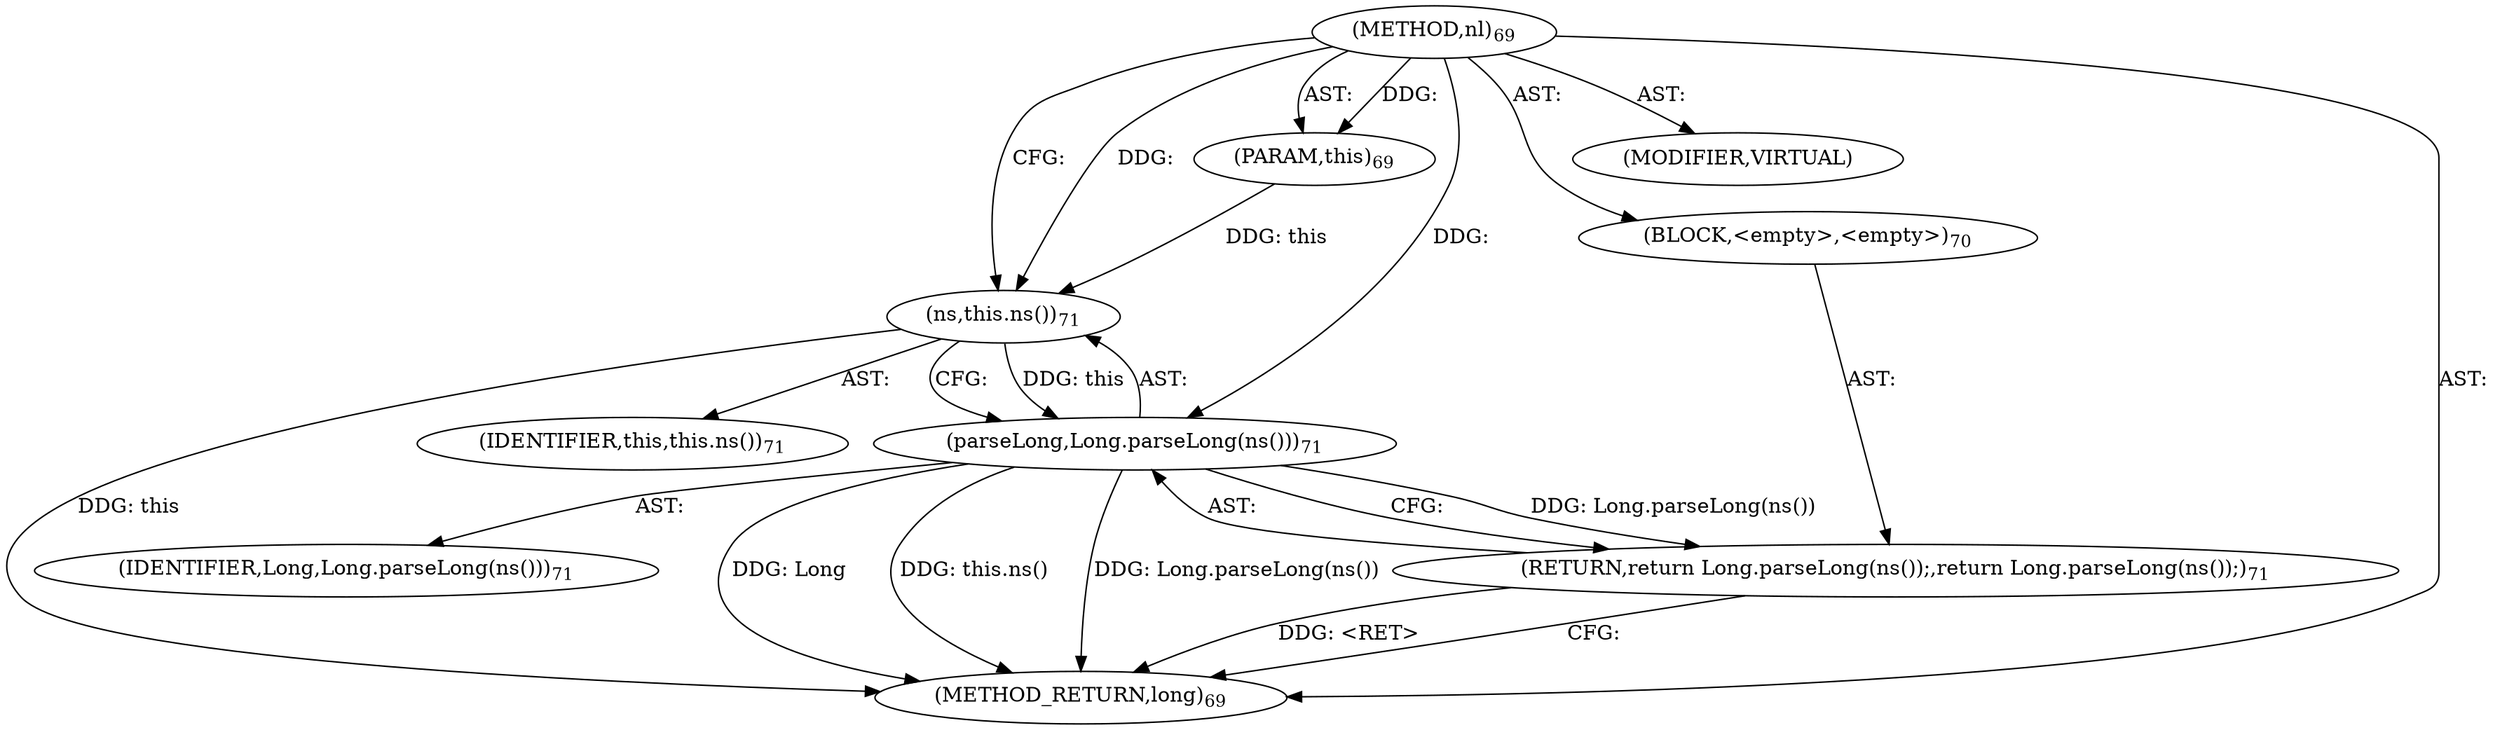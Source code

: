 digraph "nl" {  
"139" [label = <(METHOD,nl)<SUB>69</SUB>> ]
"7" [label = <(PARAM,this)<SUB>69</SUB>> ]
"140" [label = <(BLOCK,&lt;empty&gt;,&lt;empty&gt;)<SUB>70</SUB>> ]
"141" [label = <(RETURN,return Long.parseLong(ns());,return Long.parseLong(ns());)<SUB>71</SUB>> ]
"142" [label = <(parseLong,Long.parseLong(ns()))<SUB>71</SUB>> ]
"143" [label = <(IDENTIFIER,Long,Long.parseLong(ns()))<SUB>71</SUB>> ]
"144" [label = <(ns,this.ns())<SUB>71</SUB>> ]
"6" [label = <(IDENTIFIER,this,this.ns())<SUB>71</SUB>> ]
"145" [label = <(MODIFIER,VIRTUAL)> ]
"146" [label = <(METHOD_RETURN,long)<SUB>69</SUB>> ]
  "139" -> "7"  [ label = "AST: "] 
  "139" -> "140"  [ label = "AST: "] 
  "139" -> "145"  [ label = "AST: "] 
  "139" -> "146"  [ label = "AST: "] 
  "140" -> "141"  [ label = "AST: "] 
  "141" -> "142"  [ label = "AST: "] 
  "142" -> "143"  [ label = "AST: "] 
  "142" -> "144"  [ label = "AST: "] 
  "144" -> "6"  [ label = "AST: "] 
  "141" -> "146"  [ label = "CFG: "] 
  "142" -> "141"  [ label = "CFG: "] 
  "144" -> "142"  [ label = "CFG: "] 
  "139" -> "144"  [ label = "CFG: "] 
  "141" -> "146"  [ label = "DDG: &lt;RET&gt;"] 
  "142" -> "146"  [ label = "DDG: Long"] 
  "144" -> "146"  [ label = "DDG: this"] 
  "142" -> "146"  [ label = "DDG: this.ns()"] 
  "142" -> "146"  [ label = "DDG: Long.parseLong(ns())"] 
  "139" -> "7"  [ label = "DDG: "] 
  "142" -> "141"  [ label = "DDG: Long.parseLong(ns())"] 
  "139" -> "142"  [ label = "DDG: "] 
  "144" -> "142"  [ label = "DDG: this"] 
  "7" -> "144"  [ label = "DDG: this"] 
  "139" -> "144"  [ label = "DDG: "] 
}
